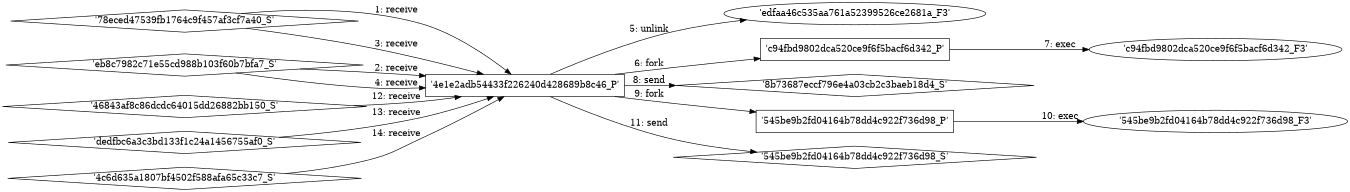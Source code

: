 digraph "D:\Learning\Paper\apt\基于CTI的攻击预警\Dataset\攻击图\ASGfromALLCTI\Malicious Apps Persistently Appearing on Google Play and Using Google Icons.dot" {
rankdir="LR"
size="9"
fixedsize="false"
splines="true"
nodesep=0.3
ranksep=0
fontsize=10
overlap="scalexy"
engine= "neato"
	"'4e1e2adb54433f226240d428689b8c46_P'" [node_type=Process shape=box]
	"'78eced47539fb1764c9f457af3cf7a40_S'" [node_type=Socket shape=diamond]
	"'78eced47539fb1764c9f457af3cf7a40_S'" -> "'4e1e2adb54433f226240d428689b8c46_P'" [label="1: receive"]
	"'4e1e2adb54433f226240d428689b8c46_P'" [node_type=Process shape=box]
	"'eb8c7982c71e55cd988b103f60b7bfa7_S'" [node_type=Socket shape=diamond]
	"'eb8c7982c71e55cd988b103f60b7bfa7_S'" -> "'4e1e2adb54433f226240d428689b8c46_P'" [label="2: receive"]
	"'4e1e2adb54433f226240d428689b8c46_P'" [node_type=Process shape=box]
	"'78eced47539fb1764c9f457af3cf7a40_S'" [node_type=Socket shape=diamond]
	"'78eced47539fb1764c9f457af3cf7a40_S'" -> "'4e1e2adb54433f226240d428689b8c46_P'" [label="3: receive"]
	"'4e1e2adb54433f226240d428689b8c46_P'" [node_type=Process shape=box]
	"'eb8c7982c71e55cd988b103f60b7bfa7_S'" [node_type=Socket shape=diamond]
	"'eb8c7982c71e55cd988b103f60b7bfa7_S'" -> "'4e1e2adb54433f226240d428689b8c46_P'" [label="4: receive"]
	"'edfaa46c535aa761a52399526ce2681a_F3'" [node_type=file shape=ellipse]
	"'4e1e2adb54433f226240d428689b8c46_P'" [node_type=Process shape=box]
	"'4e1e2adb54433f226240d428689b8c46_P'" -> "'edfaa46c535aa761a52399526ce2681a_F3'" [label="5: unlink"]
	"'4e1e2adb54433f226240d428689b8c46_P'" [node_type=Process shape=box]
	"'c94fbd9802dca520ce9f6f5bacf6d342_P'" [node_type=Process shape=box]
	"'4e1e2adb54433f226240d428689b8c46_P'" -> "'c94fbd9802dca520ce9f6f5bacf6d342_P'" [label="6: fork"]
	"'c94fbd9802dca520ce9f6f5bacf6d342_P'" [node_type=Process shape=box]
	"'c94fbd9802dca520ce9f6f5bacf6d342_F3'" [node_type=File shape=ellipse]
	"'c94fbd9802dca520ce9f6f5bacf6d342_P'" -> "'c94fbd9802dca520ce9f6f5bacf6d342_F3'" [label="7: exec"]
	"'8b73687eccf796e4a03cb2c3baeb18d4_S'" [node_type=Socket shape=diamond]
	"'4e1e2adb54433f226240d428689b8c46_P'" [node_type=Process shape=box]
	"'4e1e2adb54433f226240d428689b8c46_P'" -> "'8b73687eccf796e4a03cb2c3baeb18d4_S'" [label="8: send"]
	"'4e1e2adb54433f226240d428689b8c46_P'" [node_type=Process shape=box]
	"'545be9b2fd04164b78dd4c922f736d98_P'" [node_type=Process shape=box]
	"'4e1e2adb54433f226240d428689b8c46_P'" -> "'545be9b2fd04164b78dd4c922f736d98_P'" [label="9: fork"]
	"'545be9b2fd04164b78dd4c922f736d98_P'" [node_type=Process shape=box]
	"'545be9b2fd04164b78dd4c922f736d98_F3'" [node_type=File shape=ellipse]
	"'545be9b2fd04164b78dd4c922f736d98_P'" -> "'545be9b2fd04164b78dd4c922f736d98_F3'" [label="10: exec"]
	"'545be9b2fd04164b78dd4c922f736d98_S'" [node_type=Socket shape=diamond]
	"'4e1e2adb54433f226240d428689b8c46_P'" [node_type=Process shape=box]
	"'4e1e2adb54433f226240d428689b8c46_P'" -> "'545be9b2fd04164b78dd4c922f736d98_S'" [label="11: send"]
	"'4e1e2adb54433f226240d428689b8c46_P'" [node_type=Process shape=box]
	"'46843af8c86dcdc64015dd26882bb150_S'" [node_type=Socket shape=diamond]
	"'46843af8c86dcdc64015dd26882bb150_S'" -> "'4e1e2adb54433f226240d428689b8c46_P'" [label="12: receive"]
	"'4e1e2adb54433f226240d428689b8c46_P'" [node_type=Process shape=box]
	"'dedfbc6a3c3bd133f1c24a1456755af0_S'" [node_type=Socket shape=diamond]
	"'dedfbc6a3c3bd133f1c24a1456755af0_S'" -> "'4e1e2adb54433f226240d428689b8c46_P'" [label="13: receive"]
	"'4e1e2adb54433f226240d428689b8c46_P'" [node_type=Process shape=box]
	"'4c6d635a1807bf4502f588afa65c33c7_S'" [node_type=Socket shape=diamond]
	"'4c6d635a1807bf4502f588afa65c33c7_S'" -> "'4e1e2adb54433f226240d428689b8c46_P'" [label="14: receive"]
}

